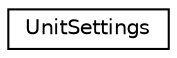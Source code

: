 digraph G
{
  edge [fontname="Helvetica",fontsize="10",labelfontname="Helvetica",labelfontsize="10"];
  node [fontname="Helvetica",fontsize="10",shape=record];
  rankdir=LR;
  Node1 [label="UnitSettings",height=0.2,width=0.4,color="black", fillcolor="white", style="filled",URL="$d8/da3/structUnitSettings.html"];
}
